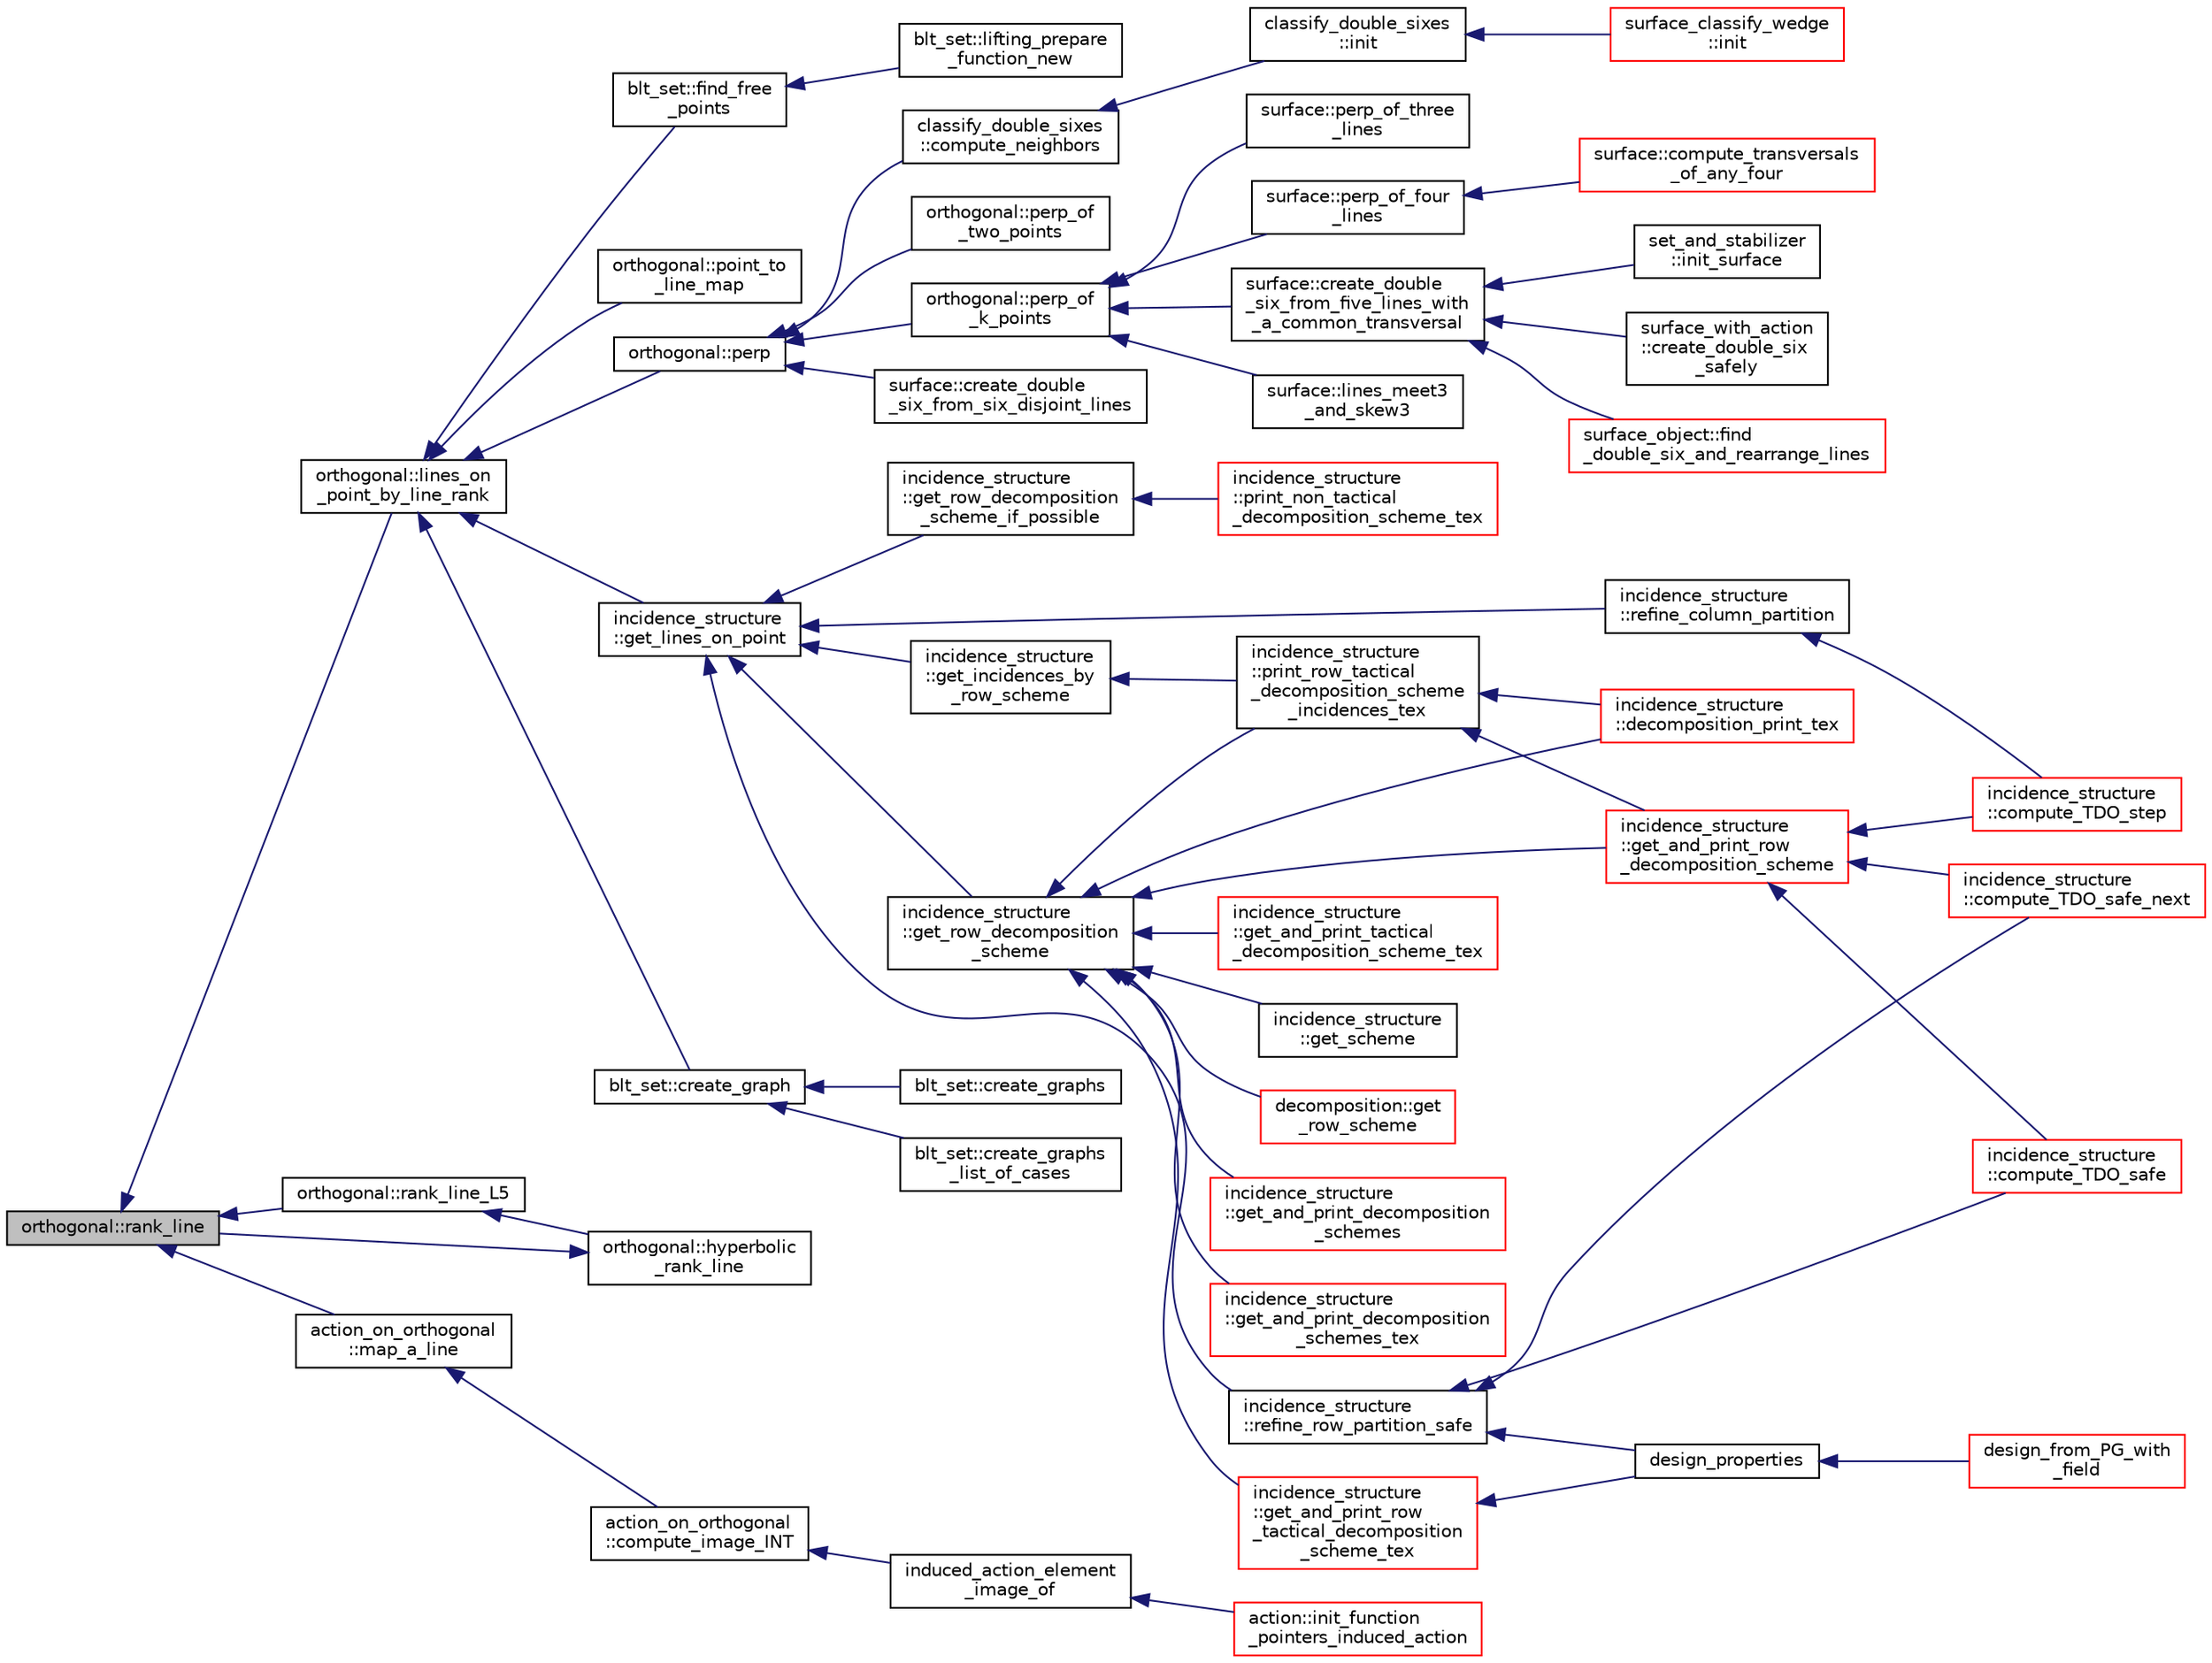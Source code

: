 digraph "orthogonal::rank_line"
{
  edge [fontname="Helvetica",fontsize="10",labelfontname="Helvetica",labelfontsize="10"];
  node [fontname="Helvetica",fontsize="10",shape=record];
  rankdir="LR";
  Node37126 [label="orthogonal::rank_line",height=0.2,width=0.4,color="black", fillcolor="grey75", style="filled", fontcolor="black"];
  Node37126 -> Node37127 [dir="back",color="midnightblue",fontsize="10",style="solid",fontname="Helvetica"];
  Node37127 [label="orthogonal::lines_on\l_point_by_line_rank",height=0.2,width=0.4,color="black", fillcolor="white", style="filled",URL="$d7/daa/classorthogonal.html#adc21874b6da3cd3585c704994fb538aa"];
  Node37127 -> Node37128 [dir="back",color="midnightblue",fontsize="10",style="solid",fontname="Helvetica"];
  Node37128 [label="blt_set::create_graph",height=0.2,width=0.4,color="black", fillcolor="white", style="filled",URL="$d1/d3d/classblt__set.html#ae92249ece99ffbc92e93e49cd5d5dccf"];
  Node37128 -> Node37129 [dir="back",color="midnightblue",fontsize="10",style="solid",fontname="Helvetica"];
  Node37129 [label="blt_set::create_graphs",height=0.2,width=0.4,color="black", fillcolor="white", style="filled",URL="$d1/d3d/classblt__set.html#a3f1d4a8ed15875c47b327949f26a4533"];
  Node37128 -> Node37130 [dir="back",color="midnightblue",fontsize="10",style="solid",fontname="Helvetica"];
  Node37130 [label="blt_set::create_graphs\l_list_of_cases",height=0.2,width=0.4,color="black", fillcolor="white", style="filled",URL="$d1/d3d/classblt__set.html#a91ad531d4154bd887182dbd6121476f3"];
  Node37127 -> Node37131 [dir="back",color="midnightblue",fontsize="10",style="solid",fontname="Helvetica"];
  Node37131 [label="blt_set::find_free\l_points",height=0.2,width=0.4,color="black", fillcolor="white", style="filled",URL="$d1/d3d/classblt__set.html#a71f82dd3dc4a901ea2a0949d2f1af302"];
  Node37131 -> Node37132 [dir="back",color="midnightblue",fontsize="10",style="solid",fontname="Helvetica"];
  Node37132 [label="blt_set::lifting_prepare\l_function_new",height=0.2,width=0.4,color="black", fillcolor="white", style="filled",URL="$d1/d3d/classblt__set.html#a1314b7c0a3b78ba54c0f61a397d8afce"];
  Node37127 -> Node37133 [dir="back",color="midnightblue",fontsize="10",style="solid",fontname="Helvetica"];
  Node37133 [label="orthogonal::point_to\l_line_map",height=0.2,width=0.4,color="black", fillcolor="white", style="filled",URL="$d7/daa/classorthogonal.html#a1eae48671390d1c251303be93b45f9e4"];
  Node37127 -> Node37134 [dir="back",color="midnightblue",fontsize="10",style="solid",fontname="Helvetica"];
  Node37134 [label="orthogonal::perp",height=0.2,width=0.4,color="black", fillcolor="white", style="filled",URL="$d7/daa/classorthogonal.html#ae80e0fa8d1e8caddb9afbb466e3d3189"];
  Node37134 -> Node37135 [dir="back",color="midnightblue",fontsize="10",style="solid",fontname="Helvetica"];
  Node37135 [label="orthogonal::perp_of\l_two_points",height=0.2,width=0.4,color="black", fillcolor="white", style="filled",URL="$d7/daa/classorthogonal.html#a6a05fef2e61ed508bff66d6728c58ec0"];
  Node37134 -> Node37136 [dir="back",color="midnightblue",fontsize="10",style="solid",fontname="Helvetica"];
  Node37136 [label="orthogonal::perp_of\l_k_points",height=0.2,width=0.4,color="black", fillcolor="white", style="filled",URL="$d7/daa/classorthogonal.html#a6a92a4680dc76bb289141fc5c765f5fb"];
  Node37136 -> Node37137 [dir="back",color="midnightblue",fontsize="10",style="solid",fontname="Helvetica"];
  Node37137 [label="surface::lines_meet3\l_and_skew3",height=0.2,width=0.4,color="black", fillcolor="white", style="filled",URL="$d5/d88/classsurface.html#af87ed9d20b980a89342f20c206ae5790"];
  Node37136 -> Node37138 [dir="back",color="midnightblue",fontsize="10",style="solid",fontname="Helvetica"];
  Node37138 [label="surface::perp_of_three\l_lines",height=0.2,width=0.4,color="black", fillcolor="white", style="filled",URL="$d5/d88/classsurface.html#aaa43449a367799d405821a1cd5a7e644"];
  Node37136 -> Node37139 [dir="back",color="midnightblue",fontsize="10",style="solid",fontname="Helvetica"];
  Node37139 [label="surface::perp_of_four\l_lines",height=0.2,width=0.4,color="black", fillcolor="white", style="filled",URL="$d5/d88/classsurface.html#a8da8a93f1fcbf344eb943869b0d488f1"];
  Node37139 -> Node37140 [dir="back",color="midnightblue",fontsize="10",style="solid",fontname="Helvetica"];
  Node37140 [label="surface::compute_transversals\l_of_any_four",height=0.2,width=0.4,color="red", fillcolor="white", style="filled",URL="$d5/d88/classsurface.html#a8023ace5ba7640932b77f1d54a792614"];
  Node37136 -> Node37149 [dir="back",color="midnightblue",fontsize="10",style="solid",fontname="Helvetica"];
  Node37149 [label="surface::create_double\l_six_from_five_lines_with\l_a_common_transversal",height=0.2,width=0.4,color="black", fillcolor="white", style="filled",URL="$d5/d88/classsurface.html#a6d8fafa386893521305e016011d55673"];
  Node37149 -> Node37150 [dir="back",color="midnightblue",fontsize="10",style="solid",fontname="Helvetica"];
  Node37150 [label="surface_object::find\l_double_six_and_rearrange_lines",height=0.2,width=0.4,color="red", fillcolor="white", style="filled",URL="$df/df8/classsurface__object.html#aa2fc4ff039e9f3a5ac29718e29b6b90c"];
  Node37149 -> Node37161 [dir="back",color="midnightblue",fontsize="10",style="solid",fontname="Helvetica"];
  Node37161 [label="set_and_stabilizer\l::init_surface",height=0.2,width=0.4,color="black", fillcolor="white", style="filled",URL="$de/df6/classset__and__stabilizer.html#aac2cff4e770a86c6d40e55478e33b6b5"];
  Node37149 -> Node37162 [dir="back",color="midnightblue",fontsize="10",style="solid",fontname="Helvetica"];
  Node37162 [label="surface_with_action\l::create_double_six\l_safely",height=0.2,width=0.4,color="black", fillcolor="white", style="filled",URL="$d8/df9/classsurface__with__action.html#a5d151dc90786f5466eb08dc1e2939170"];
  Node37134 -> Node37163 [dir="back",color="midnightblue",fontsize="10",style="solid",fontname="Helvetica"];
  Node37163 [label="surface::create_double\l_six_from_six_disjoint_lines",height=0.2,width=0.4,color="black", fillcolor="white", style="filled",URL="$d5/d88/classsurface.html#a4c44f0a33d709edee71537547880dd87"];
  Node37134 -> Node37164 [dir="back",color="midnightblue",fontsize="10",style="solid",fontname="Helvetica"];
  Node37164 [label="classify_double_sixes\l::compute_neighbors",height=0.2,width=0.4,color="black", fillcolor="white", style="filled",URL="$dd/d23/classclassify__double__sixes.html#a675e241052c36c58063ddcfc06d209b2"];
  Node37164 -> Node37143 [dir="back",color="midnightblue",fontsize="10",style="solid",fontname="Helvetica"];
  Node37143 [label="classify_double_sixes\l::init",height=0.2,width=0.4,color="black", fillcolor="white", style="filled",URL="$dd/d23/classclassify__double__sixes.html#a8c5c41d5124b35379d626480ff225f7b"];
  Node37143 -> Node37144 [dir="back",color="midnightblue",fontsize="10",style="solid",fontname="Helvetica"];
  Node37144 [label="surface_classify_wedge\l::init",height=0.2,width=0.4,color="red", fillcolor="white", style="filled",URL="$d7/d5c/classsurface__classify__wedge.html#a43302106663b307aa8274a5112a7010a"];
  Node37127 -> Node37165 [dir="back",color="midnightblue",fontsize="10",style="solid",fontname="Helvetica"];
  Node37165 [label="incidence_structure\l::get_lines_on_point",height=0.2,width=0.4,color="black", fillcolor="white", style="filled",URL="$da/d8a/classincidence__structure.html#a09148fd9478525b4a65c8e44833d1861"];
  Node37165 -> Node37166 [dir="back",color="midnightblue",fontsize="10",style="solid",fontname="Helvetica"];
  Node37166 [label="incidence_structure\l::refine_row_partition_safe",height=0.2,width=0.4,color="black", fillcolor="white", style="filled",URL="$da/d8a/classincidence__structure.html#ae84b2dc0f1a0cd1f9acfadcae21e3745"];
  Node37166 -> Node37167 [dir="back",color="midnightblue",fontsize="10",style="solid",fontname="Helvetica"];
  Node37167 [label="design_properties",height=0.2,width=0.4,color="black", fillcolor="white", style="filled",URL="$d9/dc2/apps_2combinatorics_2design_8_c.html#a7d7aac893d68b4a25d1ab91b57ae2af1"];
  Node37167 -> Node37168 [dir="back",color="midnightblue",fontsize="10",style="solid",fontname="Helvetica"];
  Node37168 [label="design_from_PG_with\l_field",height=0.2,width=0.4,color="red", fillcolor="white", style="filled",URL="$d9/dc2/apps_2combinatorics_2design_8_c.html#a5d0ddbe05228e631bc5fc469bc9ba6dd"];
  Node37166 -> Node37171 [dir="back",color="midnightblue",fontsize="10",style="solid",fontname="Helvetica"];
  Node37171 [label="incidence_structure\l::compute_TDO_safe_next",height=0.2,width=0.4,color="red", fillcolor="white", style="filled",URL="$da/d8a/classincidence__structure.html#a7c315a348fc6bed0f8642767cc9cd7d1"];
  Node37166 -> Node37174 [dir="back",color="midnightblue",fontsize="10",style="solid",fontname="Helvetica"];
  Node37174 [label="incidence_structure\l::compute_TDO_safe",height=0.2,width=0.4,color="red", fillcolor="white", style="filled",URL="$da/d8a/classincidence__structure.html#ab1409e71c4b6855e49edfd3526644202"];
  Node37165 -> Node37188 [dir="back",color="midnightblue",fontsize="10",style="solid",fontname="Helvetica"];
  Node37188 [label="incidence_structure\l::refine_column_partition",height=0.2,width=0.4,color="black", fillcolor="white", style="filled",URL="$da/d8a/classincidence__structure.html#ac262f307c1531d67496129dc7890cda4"];
  Node37188 -> Node37189 [dir="back",color="midnightblue",fontsize="10",style="solid",fontname="Helvetica"];
  Node37189 [label="incidence_structure\l::compute_TDO_step",height=0.2,width=0.4,color="red", fillcolor="white", style="filled",URL="$da/d8a/classincidence__structure.html#a6175accaa64033df34d722c594a8b827"];
  Node37165 -> Node37193 [dir="back",color="midnightblue",fontsize="10",style="solid",fontname="Helvetica"];
  Node37193 [label="incidence_structure\l::get_incidences_by\l_row_scheme",height=0.2,width=0.4,color="black", fillcolor="white", style="filled",URL="$da/d8a/classincidence__structure.html#addab249e03244133841bd793389c792c"];
  Node37193 -> Node37194 [dir="back",color="midnightblue",fontsize="10",style="solid",fontname="Helvetica"];
  Node37194 [label="incidence_structure\l::print_row_tactical\l_decomposition_scheme\l_incidences_tex",height=0.2,width=0.4,color="black", fillcolor="white", style="filled",URL="$da/d8a/classincidence__structure.html#a23279d5c98b702de05171c245d5375fa"];
  Node37194 -> Node37195 [dir="back",color="midnightblue",fontsize="10",style="solid",fontname="Helvetica"];
  Node37195 [label="incidence_structure\l::get_and_print_row\l_decomposition_scheme",height=0.2,width=0.4,color="red", fillcolor="white", style="filled",URL="$da/d8a/classincidence__structure.html#a4a1e589bb5c47fb2d98fdb561b669dcf"];
  Node37195 -> Node37171 [dir="back",color="midnightblue",fontsize="10",style="solid",fontname="Helvetica"];
  Node37195 -> Node37174 [dir="back",color="midnightblue",fontsize="10",style="solid",fontname="Helvetica"];
  Node37195 -> Node37189 [dir="back",color="midnightblue",fontsize="10",style="solid",fontname="Helvetica"];
  Node37194 -> Node37196 [dir="back",color="midnightblue",fontsize="10",style="solid",fontname="Helvetica"];
  Node37196 [label="incidence_structure\l::decomposition_print_tex",height=0.2,width=0.4,color="red", fillcolor="white", style="filled",URL="$da/d8a/classincidence__structure.html#ada3fae9fd1819b36e6bfe18dedd01e6a"];
  Node37165 -> Node37197 [dir="back",color="midnightblue",fontsize="10",style="solid",fontname="Helvetica"];
  Node37197 [label="incidence_structure\l::get_row_decomposition\l_scheme",height=0.2,width=0.4,color="black", fillcolor="white", style="filled",URL="$da/d8a/classincidence__structure.html#aa0ad04253ba8e75bb15900ee8b01c9aa"];
  Node37197 -> Node37198 [dir="back",color="midnightblue",fontsize="10",style="solid",fontname="Helvetica"];
  Node37198 [label="decomposition::get\l_row_scheme",height=0.2,width=0.4,color="red", fillcolor="white", style="filled",URL="$d3/d2b/classdecomposition.html#acdb57cdc0c5b1b4692337a7a629f7113"];
  Node37197 -> Node37194 [dir="back",color="midnightblue",fontsize="10",style="solid",fontname="Helvetica"];
  Node37197 -> Node37195 [dir="back",color="midnightblue",fontsize="10",style="solid",fontname="Helvetica"];
  Node37197 -> Node37200 [dir="back",color="midnightblue",fontsize="10",style="solid",fontname="Helvetica"];
  Node37200 [label="incidence_structure\l::get_and_print_decomposition\l_schemes",height=0.2,width=0.4,color="red", fillcolor="white", style="filled",URL="$da/d8a/classincidence__structure.html#a95766a2ffb220bae98b60ed3c91bce9a"];
  Node37197 -> Node37204 [dir="back",color="midnightblue",fontsize="10",style="solid",fontname="Helvetica"];
  Node37204 [label="incidence_structure\l::get_and_print_decomposition\l_schemes_tex",height=0.2,width=0.4,color="red", fillcolor="white", style="filled",URL="$da/d8a/classincidence__structure.html#a2a9844501c86ee7588a64227cc6867e5"];
  Node37197 -> Node37205 [dir="back",color="midnightblue",fontsize="10",style="solid",fontname="Helvetica"];
  Node37205 [label="incidence_structure\l::get_and_print_tactical\l_decomposition_scheme_tex",height=0.2,width=0.4,color="red", fillcolor="white", style="filled",URL="$da/d8a/classincidence__structure.html#a88a5db2769f6529b86c1ee250ceed24d"];
  Node37197 -> Node37206 [dir="back",color="midnightblue",fontsize="10",style="solid",fontname="Helvetica"];
  Node37206 [label="incidence_structure\l::get_scheme",height=0.2,width=0.4,color="black", fillcolor="white", style="filled",URL="$da/d8a/classincidence__structure.html#a13191a7c41cd54c5a453e82395893ad9"];
  Node37197 -> Node37207 [dir="back",color="midnightblue",fontsize="10",style="solid",fontname="Helvetica"];
  Node37207 [label="incidence_structure\l::get_and_print_row\l_tactical_decomposition\l_scheme_tex",height=0.2,width=0.4,color="red", fillcolor="white", style="filled",URL="$da/d8a/classincidence__structure.html#a93bcc4c9c4ebb9635a60b2c5df9c43b0"];
  Node37207 -> Node37167 [dir="back",color="midnightblue",fontsize="10",style="solid",fontname="Helvetica"];
  Node37197 -> Node37196 [dir="back",color="midnightblue",fontsize="10",style="solid",fontname="Helvetica"];
  Node37165 -> Node37208 [dir="back",color="midnightblue",fontsize="10",style="solid",fontname="Helvetica"];
  Node37208 [label="incidence_structure\l::get_row_decomposition\l_scheme_if_possible",height=0.2,width=0.4,color="black", fillcolor="white", style="filled",URL="$da/d8a/classincidence__structure.html#ac93d2a6419b0fca3f25f101c5f08caf5"];
  Node37208 -> Node37209 [dir="back",color="midnightblue",fontsize="10",style="solid",fontname="Helvetica"];
  Node37209 [label="incidence_structure\l::print_non_tactical\l_decomposition_scheme_tex",height=0.2,width=0.4,color="red", fillcolor="white", style="filled",URL="$da/d8a/classincidence__structure.html#a27995a1d72c680e66343d871d838800e"];
  Node37126 -> Node37210 [dir="back",color="midnightblue",fontsize="10",style="solid",fontname="Helvetica"];
  Node37210 [label="orthogonal::rank_line_L5",height=0.2,width=0.4,color="black", fillcolor="white", style="filled",URL="$d7/daa/classorthogonal.html#a80bcc065004ef76b70cef437fff6f54c"];
  Node37210 -> Node37211 [dir="back",color="midnightblue",fontsize="10",style="solid",fontname="Helvetica"];
  Node37211 [label="orthogonal::hyperbolic\l_rank_line",height=0.2,width=0.4,color="black", fillcolor="white", style="filled",URL="$d7/daa/classorthogonal.html#a2810f9a6851f445b03fdbfe2a888e9f5"];
  Node37211 -> Node37126 [dir="back",color="midnightblue",fontsize="10",style="solid",fontname="Helvetica"];
  Node37126 -> Node37212 [dir="back",color="midnightblue",fontsize="10",style="solid",fontname="Helvetica"];
  Node37212 [label="action_on_orthogonal\l::map_a_line",height=0.2,width=0.4,color="black", fillcolor="white", style="filled",URL="$dc/d87/classaction__on__orthogonal.html#ac7e41a4bbc9e0f2813f2f7030f3ed177"];
  Node37212 -> Node37213 [dir="back",color="midnightblue",fontsize="10",style="solid",fontname="Helvetica"];
  Node37213 [label="action_on_orthogonal\l::compute_image_INT",height=0.2,width=0.4,color="black", fillcolor="white", style="filled",URL="$dc/d87/classaction__on__orthogonal.html#a53cee5a150163f7614151b9cd1fc06f3"];
  Node37213 -> Node37214 [dir="back",color="midnightblue",fontsize="10",style="solid",fontname="Helvetica"];
  Node37214 [label="induced_action_element\l_image_of",height=0.2,width=0.4,color="black", fillcolor="white", style="filled",URL="$d3/d27/interface_8_c.html#a821850d6c3988dd122de0489cd36f0f0"];
  Node37214 -> Node37215 [dir="back",color="midnightblue",fontsize="10",style="solid",fontname="Helvetica"];
  Node37215 [label="action::init_function\l_pointers_induced_action",height=0.2,width=0.4,color="red", fillcolor="white", style="filled",URL="$d2/d86/classaction.html#a3b9287d084b24f7a3b9532a7589c58de"];
}

